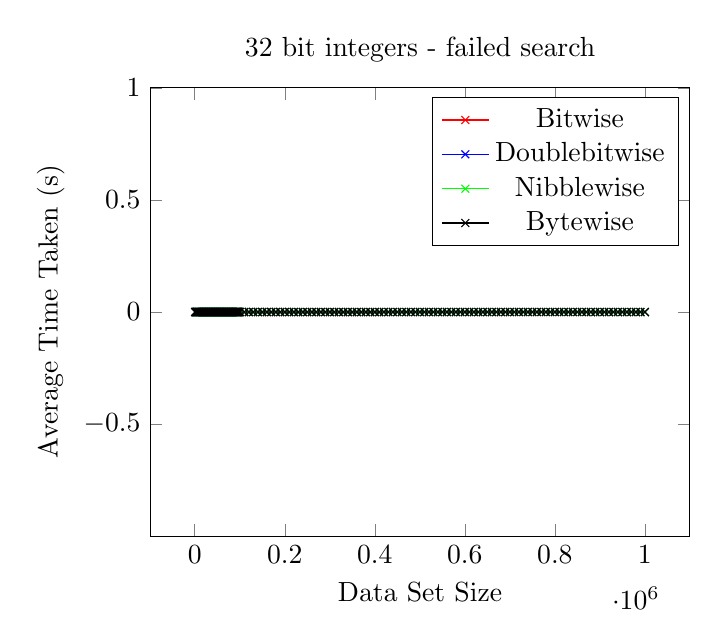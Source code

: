 \begin{tikzpicture}
\begin{axis}[
xlabel=Data Set Size,
ylabel=Average Time Taken (s),
title=32 bit integers - failed search]
\addplot[color=red,mark=x] coordinates {
(1000,0.0
)
(2000,0.0
)
(3000,0.0
)
(4000,0.0
)
(5000,0.0
)
(6000,0.0
)
(7000,0.0
)
(8000,0.0
)
(9000,0.0
)
(10000,0.0
)
(11000,0.0
)
(12000,0.0
)
(13000,0.0
)
(14000,0.0
)
(15000,0.0
)
(16000,0.0
)
(17000,0.0
)
(18000,0.0
)
(19000,0.0
)
(20000,0.0
)
(21000,0.0
)
(22000,0.0
)
(23000,0.0
)
(24000,0.0
)
(25000,0.0
)
(26000,0.0
)
(27000,0.0
)
(28000,0.0
)
(29000,0.0
)
(30000,0.0
)
(31000,0.0
)
(32000,0.0
)
(33000,0.0
)
(34000,0.0
)
(35000,0.0
)
(36000,0.0
)
(37000,0.0
)
(38000,0.0
)
(39000,0.0
)
(40000,0.0
)
(41000,0.0
)
(42000,0.0
)
(43000,0.0
)
(44000,0.0
)
(45000,0.0
)
(46000,0.0
)
(47000,0.0
)
(48000,0.0
)
(49000,0.0
)
(50000,0.0
)
(51000,0.0
)
(52000,0.0
)
(53000,0.0
)
(54000,0.0
)
(55000,0.0
)
(56000,0.0
)
(57000,0.0
)
(58000,0.0
)
(59000,0.0
)
(60000,0.0
)
(61000,0.0
)
(62000,0.0
)
(63000,0.0
)
(64000,0.0
)
(65000,0.0
)
(66000,0.0
)
(67000,0.0
)
(68000,0.0
)
(69000,0.0
)
(70000,0.0
)
(71000,0.0
)
(72000,0.0
)
(73000,0.0
)
(74000,0.0
)
(75000,0.0
)
(76000,0.0
)
(77000,0.0
)
(78000,0.0
)
(79000,0.0
)
(80000,0.0
)
(81000,0.0
)
(82000,0.0
)
(83000,0.0
)
(84000,0.0
)
(85000,0.0
)
(86000,0.0
)
(87000,0.0
)
(88000,0.0
)
(89000,0.0
)
(90000,0.0
)
(91000,0.0
)
(92000,0.0
)
(93000,0.0
)
(94000,0.0
)
(95000,0.0
)
(96000,0.0
)
(97000,0.0
)
(98000,0.0
)
(99000,0.0
)
(100000,0.0
)
(110000,0.0
)
(120000,0.0
)
(130000,0.0
)
(140000,0.0
)
(150000,0.0
)
(160000,0.0
)
(170000,0.0
)
(180000,0.0
)
(190000,0.0
)
(200000,0.0
)
(210000,0.0
)
(220000,0.0
)
(230000,0.0
)
(240000,0.0
)
(250000,0.0
)
(260000,0.0
)
(270000,0.0
)
(280000,0.0
)
(290000,0.0
)
(300000,0.0
)
(310000,0.0
)
(320000,0.0
)
(330000,0.0
)
(340000,0.0
)
(350000,0.0
)
(360000,0.0
)
(370000,0.0
)
(380000,0.0
)
(390000,0.0
)
(400000,0.0
)
(410000,0.0
)
(420000,0.0
)
(430000,0.0
)
(440000,0.0
)
(450000,0.0
)
(460000,0.0
)
(470000,0.0
)
(480000,0.0
)
(490000,0.0
)
(500000,0.0
)
(510000,0.0
)
(520000,0.0
)
(530000,0.0
)
(540000,0.0
)
(550000,0.0
)
(560000,0.0
)
(570000,0.0
)
(580000,0.0
)
(590000,0.0
)
(600000,0.0
)
(610000,0.0
)
(620000,0.0
)
(630000,0.0
)
(640000,0.0
)
(650000,0.0
)
(660000,0.0
)
(670000,0.0
)
(680000,0.0
)
(690000,0.0
)
(700000,0.0
)
(710000,0.0
)
(720000,0.0
)
(730000,0.0
)
(740000,0.0
)
(750000,0.0
)
(760000,0.0
)
(770000,0.0
)
(780000,0.0
)
(790000,0.0
)
(800000,0.0
)
(810000,0.0
)
(820000,0.0
)
(830000,0.0
)
(840000,0.0
)
(850000,0.0
)
(860000,0.0
)
(870000,0.0
)
(880000,0.0
)
(890000,0.0
)
(900000,0.0
)
(910000,0.0
)
(920000,0.0
)
(930000,0.0
)
(940000,0.0
)
(950000,0.0
)
(960000,0.0
)
(970000,0.0
)
(980000,0.0
)
(990000,0.0
)
(1000000,0.0
)
};
\addlegendentry{Bitwise}
\addplot[color=blue,mark=x] coordinates {
(1000,0.0
)
(2000,0.0
)
(3000,0.0
)
(4000,0.0
)
(5000,0.0
)
(6000,0.0
)
(7000,0.0
)
(8000,0.0
)
(9000,0.0
)
(10000,0.0
)
(11000,0.0
)
(12000,0.0
)
(13000,0.0
)
(14000,0.0
)
(15000,0.0
)
(16000,0.0
)
(17000,0.0
)
(18000,0.0
)
(19000,0.0
)
(20000,0.0
)
(21000,0.0
)
(22000,0.0
)
(23000,0.0
)
(24000,0.0
)
(25000,0.0
)
(26000,0.0
)
(27000,0.0
)
(28000,0.0
)
(29000,0.0
)
(30000,0.0
)
(31000,0.0
)
(32000,0.0
)
(33000,0.0
)
(34000,0.0
)
(35000,0.0
)
(36000,0.0
)
(37000,0.0
)
(38000,0.0
)
(39000,0.0
)
(40000,0.0
)
(41000,0.0
)
(42000,0.0
)
(43000,0.0
)
(44000,0.0
)
(45000,0.0
)
(46000,0.0
)
(47000,0.0
)
(48000,0.0
)
(49000,0.0
)
(50000,0.0
)
(51000,0.0
)
(52000,0.0
)
(53000,0.0
)
(54000,0.0
)
(55000,0.0
)
(56000,0.0
)
(57000,0.0
)
(58000,0.0
)
(59000,0.0
)
(60000,0.0
)
(61000,0.0
)
(62000,0.0
)
(63000,0.0
)
(64000,0.0
)
(65000,0.0
)
(66000,0.0
)
(67000,0.0
)
(68000,0.0
)
(69000,0.0
)
(70000,0.0
)
(71000,0.0
)
(72000,0.0
)
(73000,0.0
)
(74000,0.0
)
(75000,0.0
)
(76000,0.0
)
(77000,0.0
)
(78000,0.0
)
(79000,0.0
)
(80000,0.0
)
(81000,0.0
)
(82000,0.0
)
(83000,0.0
)
(84000,0.0
)
(85000,0.0
)
(86000,0.0
)
(87000,0.0
)
(88000,0.0
)
(89000,0.0
)
(90000,0.0
)
(91000,0.0
)
(92000,0.0
)
(93000,0.0
)
(94000,0.0
)
(95000,0.0
)
(96000,0.0
)
(97000,0.0
)
(98000,0.0
)
(99000,0.0
)
(100000,0.0
)
(110000,0.0
)
(120000,0.0
)
(130000,0.0
)
(140000,0.0
)
(150000,0.0
)
(160000,0.0
)
(170000,0.0
)
(180000,0.0
)
(190000,0.0
)
(200000,0.0
)
(210000,0.0
)
(220000,0.0
)
(230000,0.0
)
(240000,0.0
)
(250000,0.0
)
(260000,0.0
)
(270000,0.0
)
(280000,0.0
)
(290000,0.0
)
(300000,0.0
)
(310000,0.0
)
(320000,0.0
)
(330000,0.0
)
(340000,0.0
)
(350000,0.0
)
(360000,0.0
)
(370000,0.0
)
(380000,0.0
)
(390000,0.0
)
(400000,0.0
)
(410000,0.0
)
(420000,0.0
)
(430000,0.0
)
(440000,0.0
)
(450000,0.0
)
(460000,0.0
)
(470000,0.0
)
(480000,0.0
)
(490000,0.0
)
(500000,0.0
)
(510000,0.0
)
(520000,0.0
)
(530000,0.0
)
(540000,0.0
)
(550000,0.0
)
(560000,0.0
)
(570000,0.0
)
(580000,0.0
)
(590000,0.0
)
(600000,0.0
)
(610000,0.0
)
(620000,0.0
)
(630000,0.0
)
(640000,0.0
)
(650000,0.0
)
(660000,0.0
)
(670000,0.0
)
(680000,0.0
)
(690000,0.0
)
(700000,0.0
)
(710000,0.0
)
(720000,0.0
)
(730000,0.0
)
(740000,0.0
)
(750000,0.0
)
(760000,0.0
)
(770000,0.0
)
(780000,0.0
)
(790000,0.0
)
(800000,0.0
)
(810000,0.0
)
(820000,0.0
)
(830000,0.0
)
(840000,0.0
)
(850000,0.0
)
(860000,0.0
)
(870000,0.0
)
(880000,0.0
)
(890000,0.0
)
(900000,0.0
)
(910000,0.0
)
(920000,0.0
)
(930000,0.0
)
(940000,0.0
)
(950000,0.0
)
(960000,0.0
)
(970000,0.0
)
(980000,0.0
)
(990000,0.0
)
(1000000,0.0
)
};
\addlegendentry{Doublebitwise}
\addplot[color=green,mark=x] coordinates {
(1000,0.0
)
(2000,0.0
)
(3000,0.0
)
(4000,0.0
)
(5000,0.0
)
(6000,0.0
)
(7000,0.0
)
(8000,0.0
)
(9000,0.0
)
(10000,0.0
)
(11000,0.0
)
(12000,0.0
)
(13000,0.0
)
(14000,0.0
)
(15000,0.0
)
(16000,0.0
)
(17000,0.0
)
(18000,0.0
)
(19000,0.0
)
(20000,0.0
)
(21000,0.0
)
(22000,0.0
)
(23000,0.0
)
(24000,0.0
)
(25000,0.0
)
(26000,0.0
)
(27000,0.0
)
(28000,0.0
)
(29000,0.0
)
(30000,0.0
)
(31000,0.0
)
(32000,0.0
)
(33000,0.0
)
(34000,0.0
)
(35000,0.0
)
(36000,0.0
)
(37000,0.0
)
(38000,0.0
)
(39000,0.0
)
(40000,0.0
)
(41000,0.0
)
(42000,0.0
)
(43000,0.0
)
(44000,0.0
)
(45000,0.0
)
(46000,0.0
)
(47000,0.0
)
(48000,0.0
)
(49000,0.0
)
(50000,0.0
)
(51000,0.0
)
(52000,0.0
)
(53000,0.0
)
(54000,0.0
)
(55000,0.0
)
(56000,0.0
)
(57000,0.0
)
(58000,0.0
)
(59000,0.0
)
(60000,0.0
)
(61000,0.0
)
(62000,0.0
)
(63000,0.0
)
(64000,0.0
)
(65000,0.0
)
(66000,0.0
)
(67000,0.0
)
(68000,0.0
)
(69000,0.0
)
(70000,0.0
)
(71000,0.0
)
(72000,0.0
)
(73000,0.0
)
(74000,0.0
)
(75000,0.0
)
(76000,0.0
)
(77000,0.0
)
(78000,0.0
)
(79000,0.0
)
(80000,0.0
)
(81000,0.0
)
(82000,0.0
)
(83000,0.0
)
(84000,0.0
)
(85000,0.0
)
(86000,0.0
)
(87000,0.0
)
(88000,0.0
)
(89000,0.0
)
(90000,0.0
)
(91000,0.0
)
(92000,0.0
)
(93000,0.0
)
(94000,0.0
)
(95000,0.0
)
(96000,0.0
)
(97000,0.0
)
(98000,0.0
)
(99000,0.0
)
(100000,0.0
)
(110000,0.0
)
(120000,0.0
)
(130000,0.0
)
(140000,0.0
)
(150000,0.0
)
(160000,0.0
)
(170000,0.0
)
(180000,0.0
)
(190000,0.0
)
(200000,0.0
)
(210000,0.0
)
(220000,0.0
)
(230000,0.0
)
(240000,0.0
)
(250000,0.0
)
(260000,0.0
)
(270000,0.0
)
(280000,0.0
)
(290000,0.0
)
(300000,0.0
)
(310000,0.0
)
(320000,0.0
)
(330000,0.0
)
(340000,0.0
)
(350000,0.0
)
(360000,0.0
)
(370000,0.0
)
(380000,0.0
)
(390000,0.0
)
(400000,0.0
)
(410000,0.0
)
(420000,0.0
)
(430000,0.0
)
(440000,0.0
)
(450000,0.0
)
(460000,0.0
)
(470000,0.0
)
(480000,0.0
)
(490000,0.0
)
(500000,0.0
)
(510000,0.0
)
(520000,0.0
)
(530000,0.0
)
(540000,0.0
)
(550000,0.0
)
(560000,0.0
)
(570000,0.0
)
(580000,0.0
)
(590000,0.0
)
(600000,0.0
)
(610000,0.0
)
(620000,0.0
)
(630000,0.0
)
(640000,0.0
)
(650000,0.0
)
(660000,0.0
)
(670000,0.0
)
(680000,0.0
)
(690000,0.0
)
(700000,0.0
)
(710000,0.0
)
(720000,0.0
)
(730000,0.0
)
(740000,0.0
)
(750000,0.0
)
(760000,0.0
)
(770000,0.0
)
(780000,0.0
)
(790000,0.0
)
(800000,0.0
)
(810000,0.0
)
(820000,0.0
)
(830000,0.0
)
(840000,0.0
)
(850000,0.0
)
(860000,0.0
)
(870000,0.0
)
(880000,0.0
)
(890000,0.0
)
(900000,0.0
)
(910000,0.0
)
(920000,0.0
)
(930000,0.0
)
(940000,0.0
)
(950000,0.0
)
(960000,0.0
)
(970000,0.0
)
(980000,0.0
)
(990000,0.0
)
(1000000,0.0
)
};
\addlegendentry{Nibblewise}
\addplot[color=black,mark=x] coordinates {
(1000,0.0
)
(2000,0.0
)
(3000,0.0
)
(4000,0.0
)
(5000,0.0
)
(6000,0.0
)
(7000,0.0
)
(8000,0.0
)
(9000,0.0
)
(10000,0.0
)
(11000,0.0
)
(12000,0.0
)
(13000,0.0
)
(14000,0.0
)
(15000,0.0
)
(16000,0.0
)
(17000,0.0
)
(18000,0.0
)
(19000,0.0
)
(20000,0.0
)
(21000,0.0
)
(22000,0.0
)
(23000,0.0
)
(24000,0.0
)
(25000,0.0
)
(26000,0.0
)
(27000,0.0
)
(28000,0.0
)
(29000,0.0
)
(30000,0.0
)
(31000,0.0
)
(32000,0.0
)
(33000,0.0
)
(34000,0.0
)
(35000,0.0
)
(36000,0.0
)
(37000,0.0
)
(38000,0.0
)
(39000,0.0
)
(40000,0.0
)
(41000,0.0
)
(42000,0.0
)
(43000,0.0
)
(44000,0.0
)
(45000,0.0
)
(46000,0.0
)
(47000,0.0
)
(48000,0.0
)
(49000,0.0
)
(50000,0.0
)
(51000,0.0
)
(52000,0.0
)
(53000,0.0
)
(54000,0.0
)
(55000,0.0
)
(56000,0.0
)
(57000,0.0
)
(58000,0.0
)
(59000,0.0
)
(60000,0.0
)
(61000,0.0
)
(62000,0.0
)
(63000,0.0
)
(64000,0.0
)
(65000,0.0
)
(66000,0.0
)
(67000,0.0
)
(68000,0.0
)
(69000,0.0
)
(70000,0.0
)
(71000,0.0
)
(72000,0.0
)
(73000,0.0
)
(74000,0.0
)
(75000,0.0
)
(76000,0.0
)
(77000,0.0
)
(78000,0.0
)
(79000,0.0
)
(80000,0.0
)
(81000,0.0
)
(82000,0.0
)
(83000,0.0
)
(84000,0.0
)
(85000,0.0
)
(86000,0.0
)
(87000,0.0
)
(88000,0.0
)
(89000,0.0
)
(90000,0.0
)
(91000,0.0
)
(92000,0.0
)
(93000,0.0
)
(94000,0.0
)
(95000,0.0
)
(96000,0.0
)
(97000,0.0
)
(98000,0.0
)
(99000,0.0
)
(100000,0.0
)
(110000,0.0
)
(120000,0.0
)
(130000,0.0
)
(140000,0.0
)
(150000,0.0
)
(160000,0.0
)
(170000,0.0
)
(180000,0.0
)
(190000,0.0
)
(200000,0.0
)
(210000,0.0
)
(220000,0.0
)
(230000,0.0
)
(240000,0.0
)
(250000,0.0
)
(260000,0.0
)
(270000,0.0
)
(280000,0.0
)
(290000,0.0
)
(300000,0.0
)
(310000,0.0
)
(320000,0.0
)
(330000,0.0
)
(340000,0.0
)
(350000,0.0
)
(360000,0.0
)
(370000,0.0
)
(380000,0.0
)
(390000,0.0
)
(400000,0.0
)
(410000,0.0
)
(420000,0.0
)
(430000,0.0
)
(440000,0.0
)
(450000,0.0
)
(460000,0.0
)
(470000,0.0
)
(480000,0.0
)
(490000,0.0
)
(500000,0.0
)
(510000,0.0
)
(520000,0.0
)
(530000,0.0
)
(540000,0.0
)
(550000,0.0
)
(560000,0.0
)
(570000,0.0
)
(580000,0.0
)
(590000,0.0
)
(600000,0.0
)
(610000,0.0
)
(620000,0.0
)
(630000,0.0
)
(640000,0.0
)
(650000,0.0
)
(660000,0.0
)
(670000,0.0
)
(680000,0.0
)
(690000,0.0
)
(700000,0.0
)
(710000,0.0
)
(720000,0.0
)
(730000,0.0
)
(740000,0.0
)
(750000,0.0
)
(760000,0.0
)
(770000,0.0
)
(780000,0.0
)
(790000,0.0
)
(800000,0.0
)
(810000,0.0
)
(820000,0.0
)
(830000,0.0
)
(840000,0.0
)
(850000,0.0
)
(860000,0.0
)
(870000,0.0
)
(880000,0.0
)
(890000,0.0
)
(900000,0.0
)
(910000,0.0
)
(920000,0.0
)
(930000,0.0
)
(940000,0.0
)
(950000,0.0
)
(960000,0.0
)
(970000,0.0
)
(980000,0.0
)
(990000,0.0
)
(1000000,0.0
)
};
\addlegendentry{Bytewise}
\end{axis}
\end{tikzpicture}


